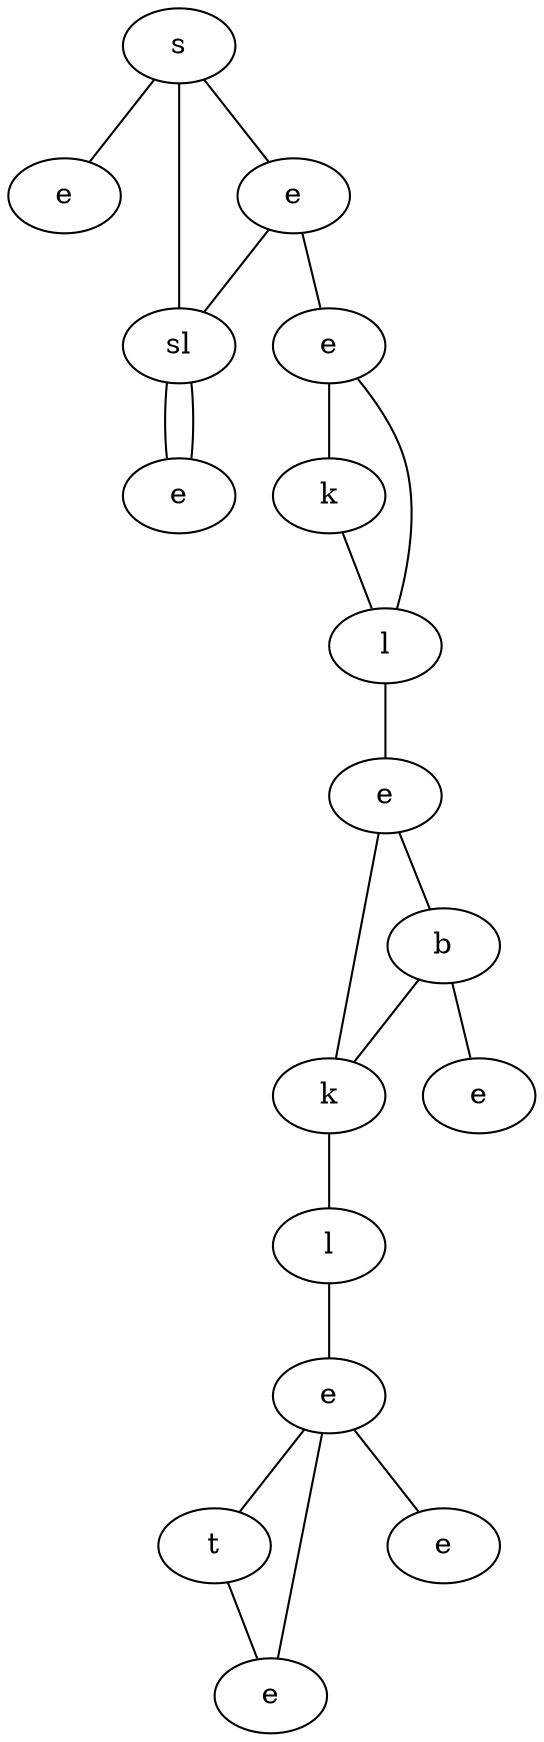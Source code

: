 graph {
kVXz[label="s"]
vYAQ[label="e"]
PECO[label="e"]
UibD[label="sl"]
pBle[label="e"]
nYRN[label="e"]
HXRq[label="k"]
oEoF[label="l"]
Bebh[label="e"]
IJuy[label="b"]
Smyi[label="k"]
KFLC[label="e"]
ozFy[label="l"]
QFGO[label="e"]
XSTM[label="t"]
PHYc[label="e"]
KFQk[label="e"]
kVXz -- vYAQ
kVXz -- PECO
kVXz -- UibD
PECO -- pBle
PECO -- UibD
UibD -- nYRN
pBle -- HXRq
pBle -- oEoF
UibD -- nYRN
HXRq -- oEoF
oEoF -- Bebh
Bebh -- IJuy
Bebh -- Smyi
IJuy -- Smyi
IJuy -- KFLC
Smyi -- ozFy
ozFy -- QFGO
QFGO -- XSTM
QFGO -- PHYc
QFGO -- KFQk
XSTM -- PHYc
}